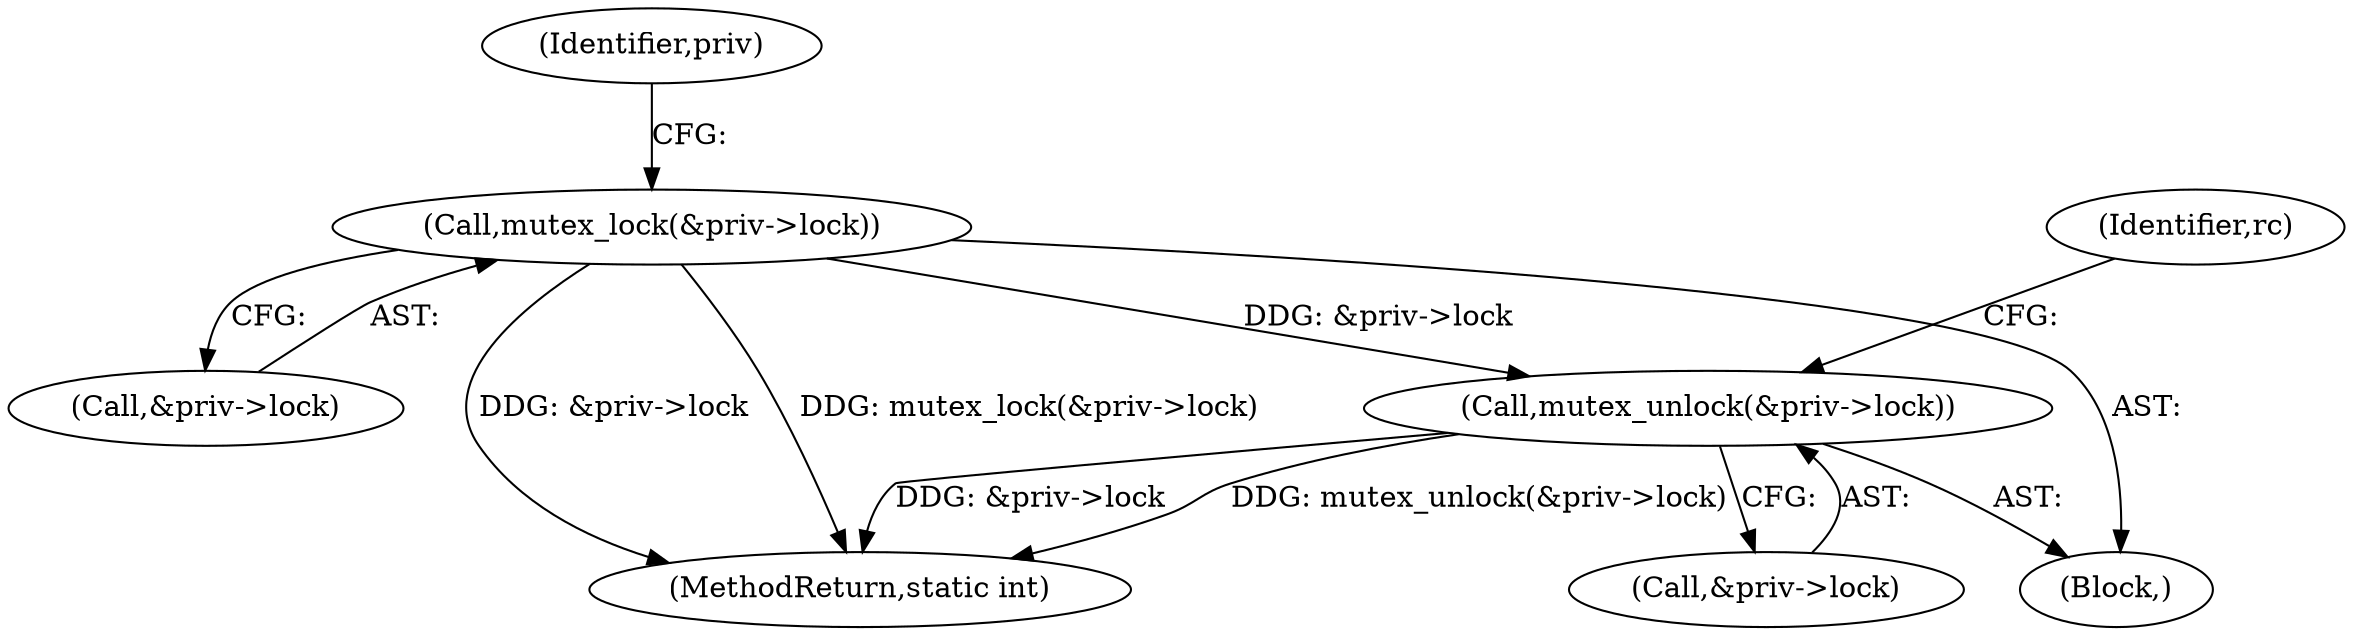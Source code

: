 digraph "0_linux_8dfbcc4351a0b6d2f2d77f367552f48ffefafe18@API" {
"1000284" [label="(Call,mutex_unlock(&priv->lock))"];
"1000123" [label="(Call,mutex_lock(&priv->lock))"];
"1000124" [label="(Call,&priv->lock)"];
"1000290" [label="(Identifier,rc)"];
"1000105" [label="(Block,)"];
"1000291" [label="(MethodReturn,static int)"];
"1000285" [label="(Call,&priv->lock)"];
"1000284" [label="(Call,mutex_unlock(&priv->lock))"];
"1000131" [label="(Identifier,priv)"];
"1000123" [label="(Call,mutex_lock(&priv->lock))"];
"1000284" -> "1000105"  [label="AST: "];
"1000284" -> "1000285"  [label="CFG: "];
"1000285" -> "1000284"  [label="AST: "];
"1000290" -> "1000284"  [label="CFG: "];
"1000284" -> "1000291"  [label="DDG: &priv->lock"];
"1000284" -> "1000291"  [label="DDG: mutex_unlock(&priv->lock)"];
"1000123" -> "1000284"  [label="DDG: &priv->lock"];
"1000123" -> "1000105"  [label="AST: "];
"1000123" -> "1000124"  [label="CFG: "];
"1000124" -> "1000123"  [label="AST: "];
"1000131" -> "1000123"  [label="CFG: "];
"1000123" -> "1000291"  [label="DDG: mutex_lock(&priv->lock)"];
"1000123" -> "1000291"  [label="DDG: &priv->lock"];
}
